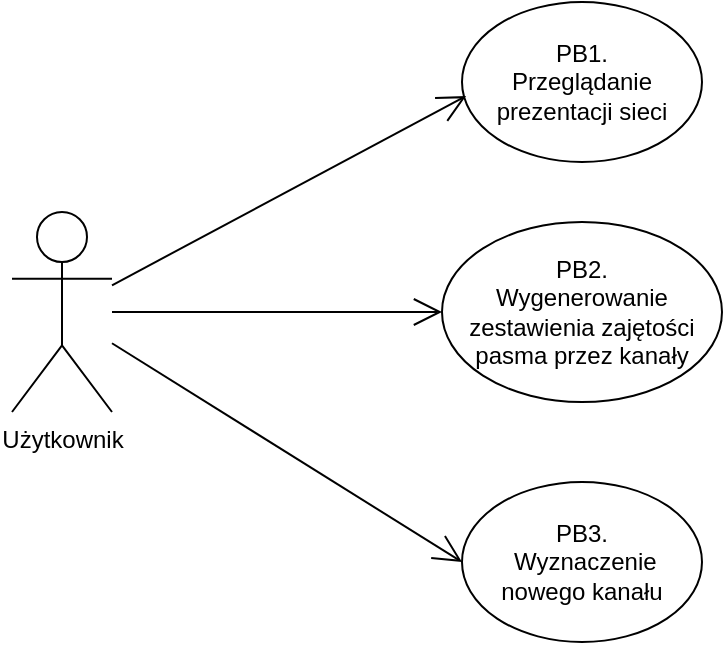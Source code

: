<mxfile version="24.7.17">
  <diagram name="Page-1" id="aUSR-PTRuUPnyYadsCrG">
    <mxGraphModel dx="1114" dy="1027" grid="1" gridSize="10" guides="1" tooltips="1" connect="1" arrows="1" fold="1" page="1" pageScale="1" pageWidth="850" pageHeight="1100" math="0" shadow="0">
      <root>
        <mxCell id="0" />
        <mxCell id="1" parent="0" />
        <mxCell id="h0-IHjNkmwFq_L-anwGD-3" value="&lt;div&gt;PB1.&lt;/div&gt;&lt;div&gt;Przeglądanie prezentacji sieci&lt;/div&gt;" style="ellipse;whiteSpace=wrap;html=1;labelBackgroundColor=none;" parent="1" vertex="1">
          <mxGeometry x="295" y="160" width="120" height="80" as="geometry" />
        </mxCell>
        <mxCell id="h0-IHjNkmwFq_L-anwGD-4" value="&lt;div&gt;PB2.&lt;/div&gt;&lt;div&gt;Wygenerowanie zestawienia zajętości pasma przez kanały&lt;br&gt;&lt;/div&gt;" style="ellipse;whiteSpace=wrap;html=1;labelBackgroundColor=none;" parent="1" vertex="1">
          <mxGeometry x="285" y="270" width="140" height="90" as="geometry" />
        </mxCell>
        <mxCell id="h0-IHjNkmwFq_L-anwGD-5" value="&lt;div&gt;PB3.&lt;/div&gt;&lt;div&gt;&amp;nbsp;Wyznaczenie nowego kanału&lt;br&gt;&lt;/div&gt;" style="ellipse;whiteSpace=wrap;html=1;labelBackgroundColor=none;" parent="1" vertex="1">
          <mxGeometry x="295" y="400" width="120" height="80" as="geometry" />
        </mxCell>
        <mxCell id="h0-IHjNkmwFq_L-anwGD-6" value="Użytkownik" style="shape=umlActor;verticalLabelPosition=bottom;verticalAlign=top;html=1;outlineConnect=0;labelBackgroundColor=none;" parent="1" vertex="1">
          <mxGeometry x="70" y="265" width="50" height="100" as="geometry" />
        </mxCell>
        <mxCell id="GtU4dxC1JaKYma6VVfJc-1" value="" style="endArrow=open;endFill=1;endSize=12;html=1;rounded=0;entryX=0.017;entryY=0.588;entryDx=0;entryDy=0;entryPerimeter=0;labelBackgroundColor=none;fontColor=default;" parent="1" source="h0-IHjNkmwFq_L-anwGD-6" target="h0-IHjNkmwFq_L-anwGD-3" edge="1">
          <mxGeometry width="160" relative="1" as="geometry">
            <mxPoint x="340" y="390" as="sourcePoint" />
            <mxPoint x="500" y="390" as="targetPoint" />
          </mxGeometry>
        </mxCell>
        <mxCell id="GtU4dxC1JaKYma6VVfJc-2" value="" style="endArrow=open;endFill=1;endSize=12;html=1;rounded=0;entryX=0;entryY=0.5;entryDx=0;entryDy=0;labelBackgroundColor=none;fontColor=default;" parent="1" source="h0-IHjNkmwFq_L-anwGD-6" target="h0-IHjNkmwFq_L-anwGD-4" edge="1">
          <mxGeometry width="160" relative="1" as="geometry">
            <mxPoint x="340" y="390" as="sourcePoint" />
            <mxPoint x="500" y="390" as="targetPoint" />
          </mxGeometry>
        </mxCell>
        <mxCell id="GtU4dxC1JaKYma6VVfJc-3" value="" style="endArrow=open;endFill=1;endSize=12;html=1;rounded=0;entryX=0;entryY=0.5;entryDx=0;entryDy=0;labelBackgroundColor=none;fontColor=default;" parent="1" source="h0-IHjNkmwFq_L-anwGD-6" target="h0-IHjNkmwFq_L-anwGD-5" edge="1">
          <mxGeometry width="160" relative="1" as="geometry">
            <mxPoint x="340" y="390" as="sourcePoint" />
            <mxPoint x="500" y="390" as="targetPoint" />
          </mxGeometry>
        </mxCell>
      </root>
    </mxGraphModel>
  </diagram>
</mxfile>
